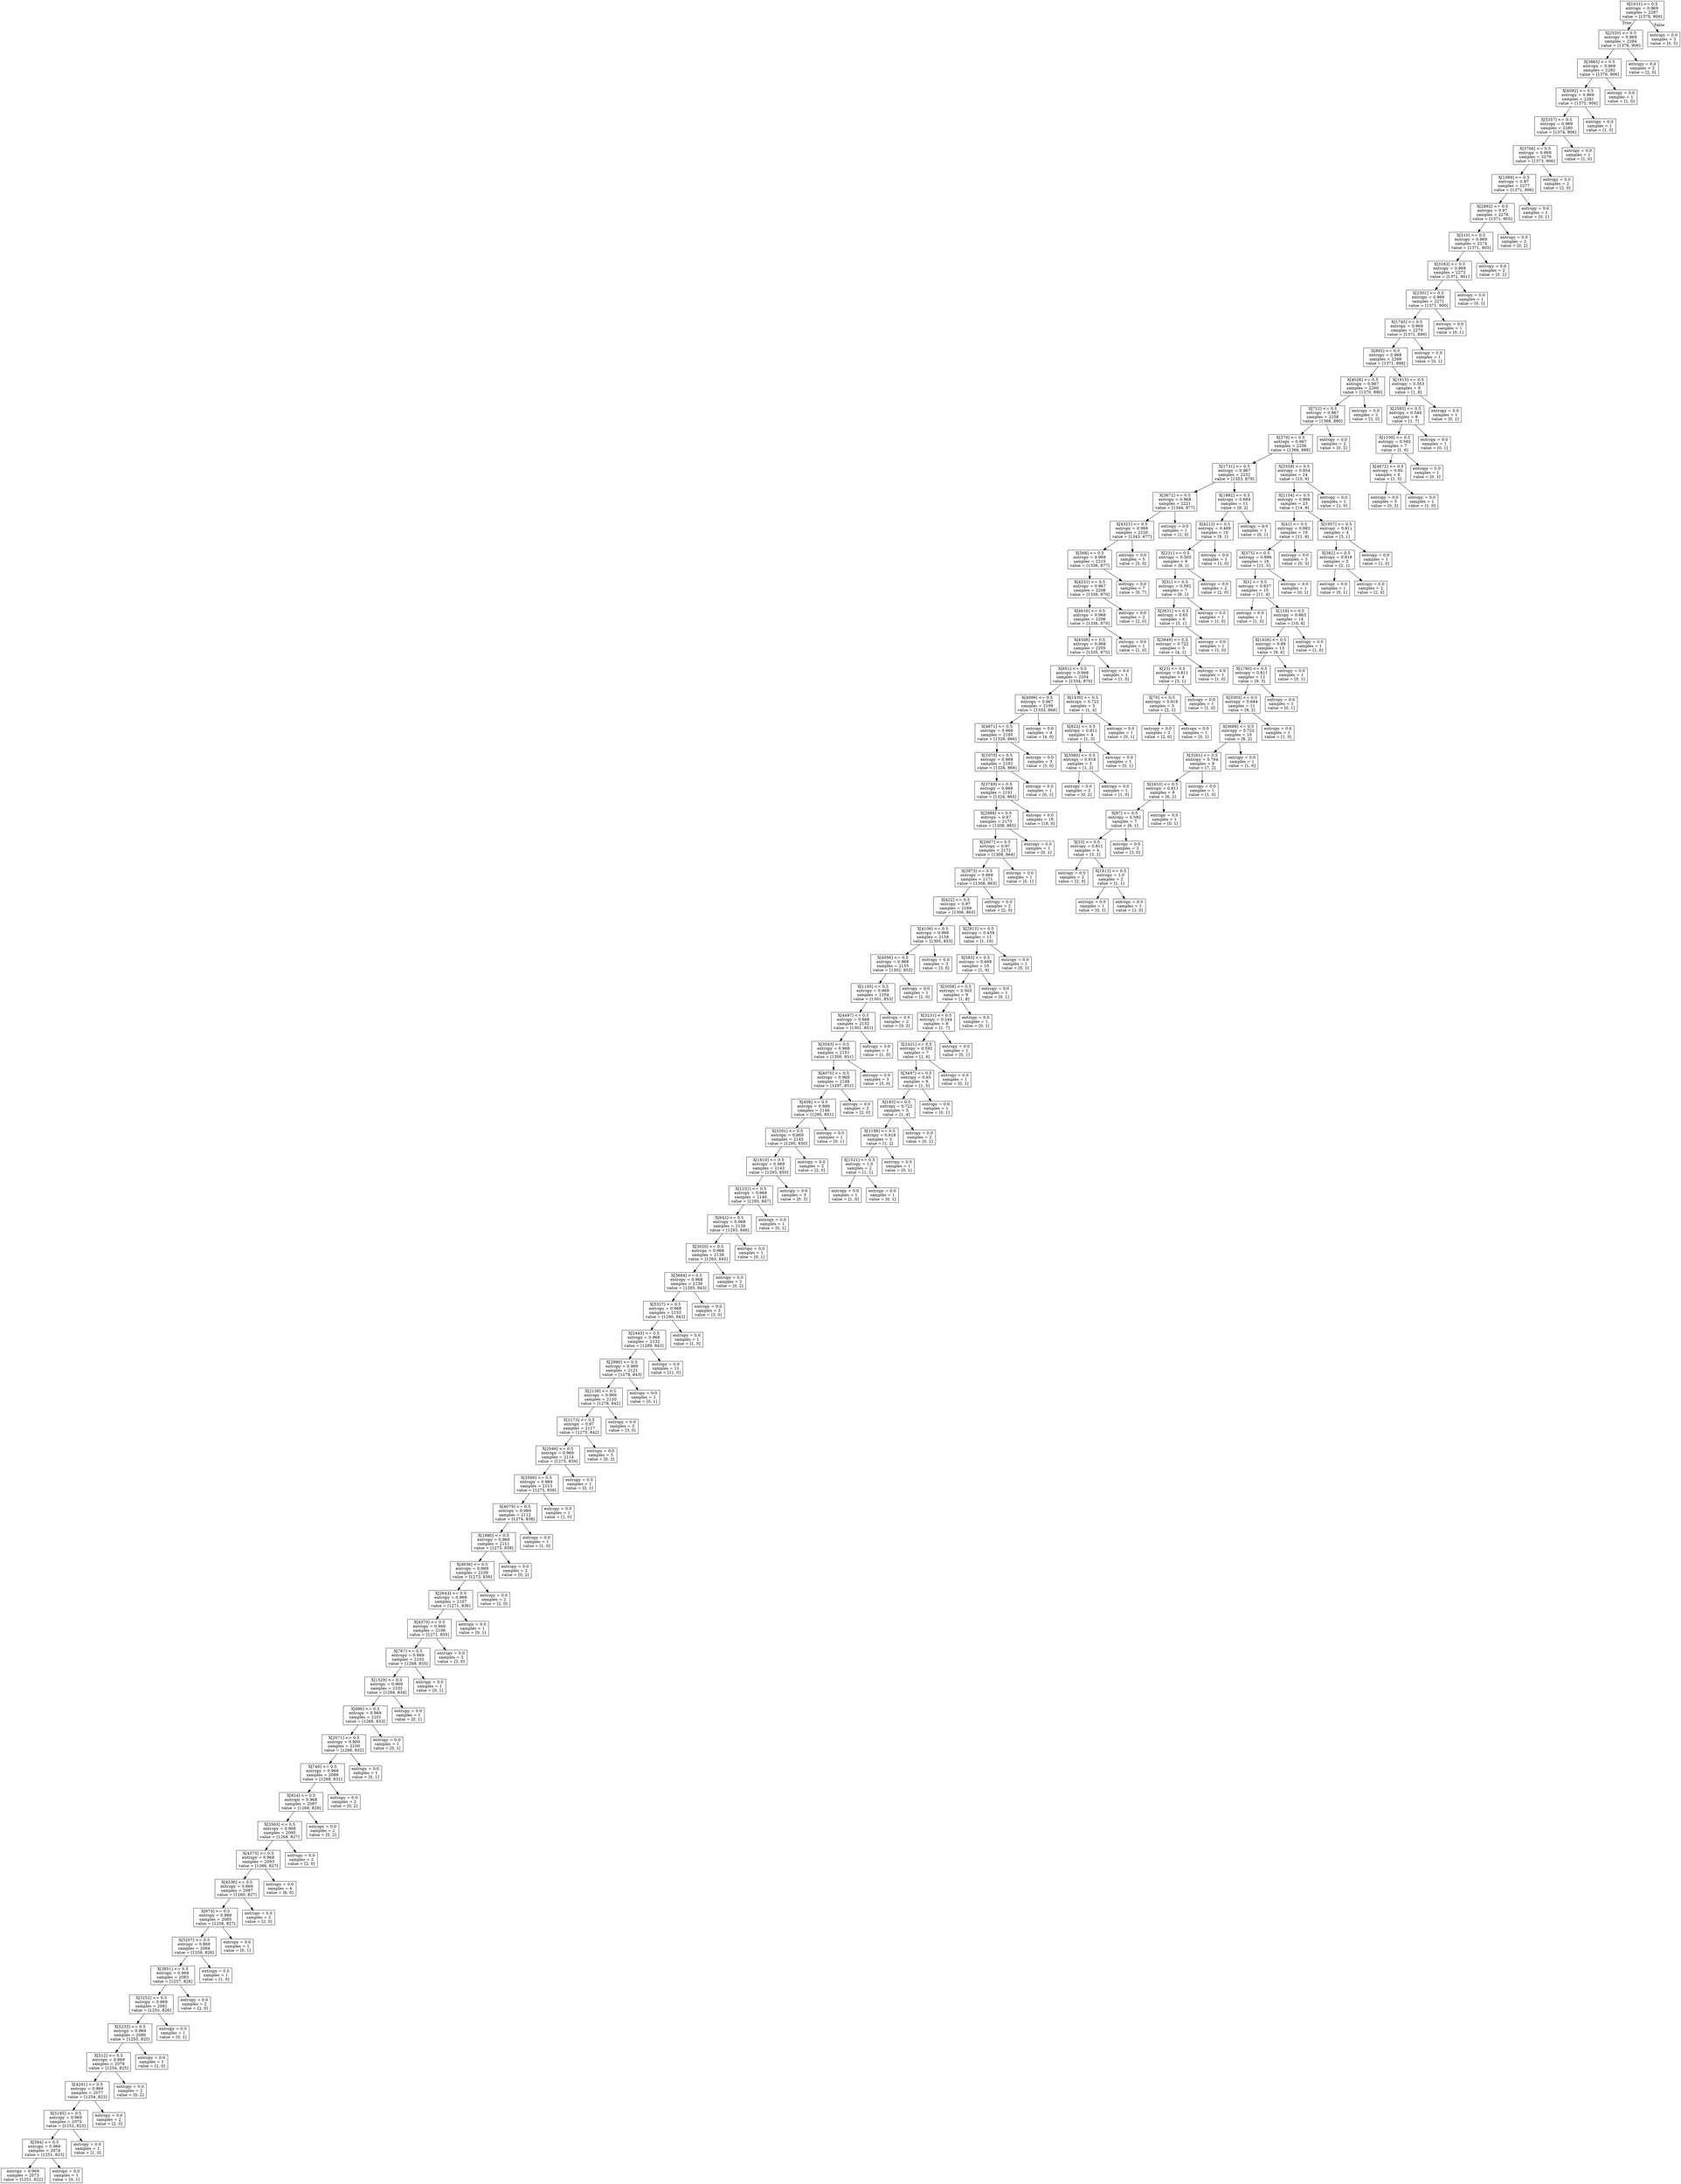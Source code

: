digraph Tree {
node [shape=box] ;
0 [label="X[1031] <= 0.5\nentropy = 0.969\nsamples = 2287\nvalue = [1378, 909]"] ;
1 [label="X[2520] <= 0.5\nentropy = 0.969\nsamples = 2284\nvalue = [1378, 906]"] ;
0 -> 1 [labeldistance=2.5, labelangle=45, headlabel="True"] ;
2 [label="X[3865] <= 0.5\nentropy = 0.969\nsamples = 2282\nvalue = [1376, 906]"] ;
1 -> 2 ;
3 [label="X[4092] <= 0.5\nentropy = 0.969\nsamples = 2281\nvalue = [1375, 906]"] ;
2 -> 3 ;
4 [label="X[5357] <= 0.5\nentropy = 0.969\nsamples = 2280\nvalue = [1374, 906]"] ;
3 -> 4 ;
5 [label="X[3766] <= 0.5\nentropy = 0.969\nsamples = 2279\nvalue = [1373, 906]"] ;
4 -> 5 ;
6 [label="X[1089] <= 0.5\nentropy = 0.97\nsamples = 2277\nvalue = [1371, 906]"] ;
5 -> 6 ;
7 [label="X[2892] <= 0.5\nentropy = 0.97\nsamples = 2276\nvalue = [1371, 905]"] ;
6 -> 7 ;
8 [label="X[510] <= 0.5\nentropy = 0.969\nsamples = 2274\nvalue = [1371, 903]"] ;
7 -> 8 ;
9 [label="X[3163] <= 0.5\nentropy = 0.969\nsamples = 2272\nvalue = [1371, 901]"] ;
8 -> 9 ;
10 [label="X[2501] <= 0.5\nentropy = 0.969\nsamples = 2271\nvalue = [1371, 900]"] ;
9 -> 10 ;
11 [label="X[1745] <= 0.5\nentropy = 0.969\nsamples = 2270\nvalue = [1371, 899]"] ;
10 -> 11 ;
12 [label="X[892] <= 0.5\nentropy = 0.968\nsamples = 2269\nvalue = [1371, 898]"] ;
11 -> 12 ;
13 [label="X[4026] <= 0.5\nentropy = 0.967\nsamples = 2260\nvalue = [1370, 890]"] ;
12 -> 13 ;
14 [label="X[722] <= 0.5\nentropy = 0.967\nsamples = 2258\nvalue = [1368, 890]"] ;
13 -> 14 ;
15 [label="X[379] <= 0.5\nentropy = 0.967\nsamples = 2256\nvalue = [1368, 888]"] ;
14 -> 15 ;
16 [label="X[1731] <= 0.5\nentropy = 0.967\nsamples = 2232\nvalue = [1353, 879]"] ;
15 -> 16 ;
17 [label="X[3672] <= 0.5\nentropy = 0.968\nsamples = 2221\nvalue = [1344, 877]"] ;
16 -> 17 ;
18 [label="X[4321] <= 0.5\nentropy = 0.968\nsamples = 2220\nvalue = [1343, 877]"] ;
17 -> 18 ;
19 [label="X[568] <= 0.5\nentropy = 0.969\nsamples = 2215\nvalue = [1338, 877]"] ;
18 -> 19 ;
20 [label="X[4531] <= 0.5\nentropy = 0.967\nsamples = 2208\nvalue = [1338, 870]"] ;
19 -> 20 ;
21 [label="X[4616] <= 0.5\nentropy = 0.968\nsamples = 2206\nvalue = [1336, 870]"] ;
20 -> 21 ;
22 [label="X[4508] <= 0.5\nentropy = 0.968\nsamples = 2205\nvalue = [1335, 870]"] ;
21 -> 22 ;
23 [label="X[651] <= 0.5\nentropy = 0.968\nsamples = 2204\nvalue = [1334, 870]"] ;
22 -> 23 ;
24 [label="X[4099] <= 0.5\nentropy = 0.967\nsamples = 2199\nvalue = [1333, 866]"] ;
23 -> 24 ;
25 [label="X[4871] <= 0.5\nentropy = 0.968\nsamples = 2195\nvalue = [1329, 866]"] ;
24 -> 25 ;
26 [label="X[1070] <= 0.5\nentropy = 0.968\nsamples = 2192\nvalue = [1326, 866]"] ;
25 -> 26 ;
27 [label="X[3749] <= 0.5\nentropy = 0.968\nsamples = 2191\nvalue = [1326, 865]"] ;
26 -> 27 ;
28 [label="X[2988] <= 0.5\nentropy = 0.97\nsamples = 2173\nvalue = [1308, 865]"] ;
27 -> 28 ;
29 [label="X[2607] <= 0.5\nentropy = 0.97\nsamples = 2172\nvalue = [1308, 864]"] ;
28 -> 29 ;
30 [label="X[3973] <= 0.5\nentropy = 0.969\nsamples = 2171\nvalue = [1308, 863]"] ;
29 -> 30 ;
31 [label="X[422] <= 0.5\nentropy = 0.97\nsamples = 2169\nvalue = [1306, 863]"] ;
30 -> 31 ;
32 [label="X[4106] <= 0.5\nentropy = 0.968\nsamples = 2158\nvalue = [1305, 853]"] ;
31 -> 32 ;
33 [label="X[4056] <= 0.5\nentropy = 0.968\nsamples = 2155\nvalue = [1302, 853]"] ;
32 -> 33 ;
34 [label="X[1105] <= 0.5\nentropy = 0.969\nsamples = 2154\nvalue = [1301, 853]"] ;
33 -> 34 ;
35 [label="X[4497] <= 0.5\nentropy = 0.968\nsamples = 2152\nvalue = [1301, 851]"] ;
34 -> 35 ;
36 [label="X[3543] <= 0.5\nentropy = 0.968\nsamples = 2151\nvalue = [1300, 851]"] ;
35 -> 36 ;
37 [label="X[4070] <= 0.5\nentropy = 0.969\nsamples = 2148\nvalue = [1297, 851]"] ;
36 -> 37 ;
38 [label="X[406] <= 0.5\nentropy = 0.969\nsamples = 2146\nvalue = [1295, 851]"] ;
37 -> 38 ;
39 [label="X[3291] <= 0.5\nentropy = 0.969\nsamples = 2145\nvalue = [1295, 850]"] ;
38 -> 39 ;
40 [label="X[1610] <= 0.5\nentropy = 0.969\nsamples = 2143\nvalue = [1293, 850]"] ;
39 -> 40 ;
41 [label="X[1231] <= 0.5\nentropy = 0.968\nsamples = 2140\nvalue = [1293, 847]"] ;
40 -> 41 ;
42 [label="X[642] <= 0.5\nentropy = 0.968\nsamples = 2139\nvalue = [1293, 846]"] ;
41 -> 42 ;
43 [label="X[3020] <= 0.5\nentropy = 0.968\nsamples = 2138\nvalue = [1293, 845]"] ;
42 -> 43 ;
44 [label="X[3684] <= 0.5\nentropy = 0.968\nsamples = 2136\nvalue = [1293, 843]"] ;
43 -> 44 ;
45 [label="X[5327] <= 0.5\nentropy = 0.968\nsamples = 2133\nvalue = [1290, 843]"] ;
44 -> 45 ;
46 [label="X[2445] <= 0.5\nentropy = 0.968\nsamples = 2132\nvalue = [1289, 843]"] ;
45 -> 46 ;
47 [label="X[2990] <= 0.5\nentropy = 0.969\nsamples = 2121\nvalue = [1278, 843]"] ;
46 -> 47 ;
48 [label="X[2138] <= 0.5\nentropy = 0.969\nsamples = 2120\nvalue = [1278, 842]"] ;
47 -> 48 ;
49 [label="X[1173] <= 0.5\nentropy = 0.97\nsamples = 2117\nvalue = [1275, 842]"] ;
48 -> 49 ;
50 [label="X[2048] <= 0.5\nentropy = 0.969\nsamples = 2114\nvalue = [1275, 839]"] ;
49 -> 50 ;
51 [label="X[3569] <= 0.5\nentropy = 0.969\nsamples = 2113\nvalue = [1275, 838]"] ;
50 -> 51 ;
52 [label="X[4079] <= 0.5\nentropy = 0.969\nsamples = 2112\nvalue = [1274, 838]"] ;
51 -> 52 ;
53 [label="X[1980] <= 0.5\nentropy = 0.969\nsamples = 2111\nvalue = [1273, 838]"] ;
52 -> 53 ;
54 [label="X[4636] <= 0.5\nentropy = 0.969\nsamples = 2109\nvalue = [1273, 836]"] ;
53 -> 54 ;
55 [label="X[2643] <= 0.5\nentropy = 0.969\nsamples = 2107\nvalue = [1271, 836]"] ;
54 -> 55 ;
56 [label="X[4370] <= 0.5\nentropy = 0.969\nsamples = 2106\nvalue = [1271, 835]"] ;
55 -> 56 ;
57 [label="X[767] <= 0.5\nentropy = 0.969\nsamples = 2103\nvalue = [1268, 835]"] ;
56 -> 57 ;
58 [label="X[1529] <= 0.5\nentropy = 0.969\nsamples = 2102\nvalue = [1268, 834]"] ;
57 -> 58 ;
59 [label="X[686] <= 0.5\nentropy = 0.969\nsamples = 2101\nvalue = [1268, 833]"] ;
58 -> 59 ;
60 [label="X[2071] <= 0.5\nentropy = 0.969\nsamples = 2100\nvalue = [1268, 832]"] ;
59 -> 60 ;
61 [label="X[749] <= 0.5\nentropy = 0.969\nsamples = 2099\nvalue = [1268, 831]"] ;
60 -> 61 ;
62 [label="X[924] <= 0.5\nentropy = 0.968\nsamples = 2097\nvalue = [1268, 829]"] ;
61 -> 62 ;
63 [label="X[3563] <= 0.5\nentropy = 0.968\nsamples = 2095\nvalue = [1268, 827]"] ;
62 -> 63 ;
64 [label="X[4373] <= 0.5\nentropy = 0.968\nsamples = 2093\nvalue = [1266, 827]"] ;
63 -> 64 ;
65 [label="X[4536] <= 0.5\nentropy = 0.969\nsamples = 2087\nvalue = [1260, 827]"] ;
64 -> 65 ;
66 [label="X[674] <= 0.5\nentropy = 0.969\nsamples = 2085\nvalue = [1258, 827]"] ;
65 -> 66 ;
67 [label="X[5207] <= 0.5\nentropy = 0.969\nsamples = 2084\nvalue = [1258, 826]"] ;
66 -> 67 ;
68 [label="X[3851] <= 0.5\nentropy = 0.969\nsamples = 2083\nvalue = [1257, 826]"] ;
67 -> 68 ;
69 [label="X[3252] <= 0.5\nentropy = 0.969\nsamples = 2081\nvalue = [1255, 826]"] ;
68 -> 69 ;
70 [label="X[5233] <= 0.5\nentropy = 0.969\nsamples = 2080\nvalue = [1255, 825]"] ;
69 -> 70 ;
71 [label="X[512] <= 0.5\nentropy = 0.969\nsamples = 2079\nvalue = [1254, 825]"] ;
70 -> 71 ;
72 [label="X[4291] <= 0.5\nentropy = 0.969\nsamples = 2077\nvalue = [1254, 823]"] ;
71 -> 72 ;
73 [label="X[5195] <= 0.5\nentropy = 0.969\nsamples = 2075\nvalue = [1252, 823]"] ;
72 -> 73 ;
74 [label="X[584] <= 0.5\nentropy = 0.969\nsamples = 2074\nvalue = [1251, 823]"] ;
73 -> 74 ;
75 [label="entropy = 0.969\nsamples = 2073\nvalue = [1251, 822]"] ;
74 -> 75 ;
76 [label="entropy = 0.0\nsamples = 1\nvalue = [0, 1]"] ;
74 -> 76 ;
77 [label="entropy = 0.0\nsamples = 1\nvalue = [1, 0]"] ;
73 -> 77 ;
78 [label="entropy = 0.0\nsamples = 2\nvalue = [2, 0]"] ;
72 -> 78 ;
79 [label="entropy = 0.0\nsamples = 2\nvalue = [0, 2]"] ;
71 -> 79 ;
80 [label="entropy = 0.0\nsamples = 1\nvalue = [1, 0]"] ;
70 -> 80 ;
81 [label="entropy = 0.0\nsamples = 1\nvalue = [0, 1]"] ;
69 -> 81 ;
82 [label="entropy = 0.0\nsamples = 2\nvalue = [2, 0]"] ;
68 -> 82 ;
83 [label="entropy = 0.0\nsamples = 1\nvalue = [1, 0]"] ;
67 -> 83 ;
84 [label="entropy = 0.0\nsamples = 1\nvalue = [0, 1]"] ;
66 -> 84 ;
85 [label="entropy = 0.0\nsamples = 2\nvalue = [2, 0]"] ;
65 -> 85 ;
86 [label="entropy = 0.0\nsamples = 6\nvalue = [6, 0]"] ;
64 -> 86 ;
87 [label="entropy = 0.0\nsamples = 2\nvalue = [2, 0]"] ;
63 -> 87 ;
88 [label="entropy = 0.0\nsamples = 2\nvalue = [0, 2]"] ;
62 -> 88 ;
89 [label="entropy = 0.0\nsamples = 2\nvalue = [0, 2]"] ;
61 -> 89 ;
90 [label="entropy = 0.0\nsamples = 1\nvalue = [0, 1]"] ;
60 -> 90 ;
91 [label="entropy = 0.0\nsamples = 1\nvalue = [0, 1]"] ;
59 -> 91 ;
92 [label="entropy = 0.0\nsamples = 1\nvalue = [0, 1]"] ;
58 -> 92 ;
93 [label="entropy = 0.0\nsamples = 1\nvalue = [0, 1]"] ;
57 -> 93 ;
94 [label="entropy = 0.0\nsamples = 3\nvalue = [3, 0]"] ;
56 -> 94 ;
95 [label="entropy = 0.0\nsamples = 1\nvalue = [0, 1]"] ;
55 -> 95 ;
96 [label="entropy = 0.0\nsamples = 2\nvalue = [2, 0]"] ;
54 -> 96 ;
97 [label="entropy = 0.0\nsamples = 2\nvalue = [0, 2]"] ;
53 -> 97 ;
98 [label="entropy = 0.0\nsamples = 1\nvalue = [1, 0]"] ;
52 -> 98 ;
99 [label="entropy = 0.0\nsamples = 1\nvalue = [1, 0]"] ;
51 -> 99 ;
100 [label="entropy = 0.0\nsamples = 1\nvalue = [0, 1]"] ;
50 -> 100 ;
101 [label="entropy = 0.0\nsamples = 3\nvalue = [0, 3]"] ;
49 -> 101 ;
102 [label="entropy = 0.0\nsamples = 3\nvalue = [3, 0]"] ;
48 -> 102 ;
103 [label="entropy = 0.0\nsamples = 1\nvalue = [0, 1]"] ;
47 -> 103 ;
104 [label="entropy = 0.0\nsamples = 11\nvalue = [11, 0]"] ;
46 -> 104 ;
105 [label="entropy = 0.0\nsamples = 1\nvalue = [1, 0]"] ;
45 -> 105 ;
106 [label="entropy = 0.0\nsamples = 3\nvalue = [3, 0]"] ;
44 -> 106 ;
107 [label="entropy = 0.0\nsamples = 2\nvalue = [0, 2]"] ;
43 -> 107 ;
108 [label="entropy = 0.0\nsamples = 1\nvalue = [0, 1]"] ;
42 -> 108 ;
109 [label="entropy = 0.0\nsamples = 1\nvalue = [0, 1]"] ;
41 -> 109 ;
110 [label="entropy = 0.0\nsamples = 3\nvalue = [0, 3]"] ;
40 -> 110 ;
111 [label="entropy = 0.0\nsamples = 2\nvalue = [2, 0]"] ;
39 -> 111 ;
112 [label="entropy = 0.0\nsamples = 1\nvalue = [0, 1]"] ;
38 -> 112 ;
113 [label="entropy = 0.0\nsamples = 2\nvalue = [2, 0]"] ;
37 -> 113 ;
114 [label="entropy = 0.0\nsamples = 3\nvalue = [3, 0]"] ;
36 -> 114 ;
115 [label="entropy = 0.0\nsamples = 1\nvalue = [1, 0]"] ;
35 -> 115 ;
116 [label="entropy = 0.0\nsamples = 2\nvalue = [0, 2]"] ;
34 -> 116 ;
117 [label="entropy = 0.0\nsamples = 1\nvalue = [1, 0]"] ;
33 -> 117 ;
118 [label="entropy = 0.0\nsamples = 3\nvalue = [3, 0]"] ;
32 -> 118 ;
119 [label="X[2915] <= 0.5\nentropy = 0.439\nsamples = 11\nvalue = [1, 10]"] ;
31 -> 119 ;
120 [label="X[583] <= 0.5\nentropy = 0.469\nsamples = 10\nvalue = [1, 9]"] ;
119 -> 120 ;
121 [label="X[3058] <= 0.5\nentropy = 0.503\nsamples = 9\nvalue = [1, 8]"] ;
120 -> 121 ;
122 [label="X[3231] <= 0.5\nentropy = 0.544\nsamples = 8\nvalue = [1, 7]"] ;
121 -> 122 ;
123 [label="X[2421] <= 0.5\nentropy = 0.592\nsamples = 7\nvalue = [1, 6]"] ;
122 -> 123 ;
124 [label="X[3497] <= 0.5\nentropy = 0.65\nsamples = 6\nvalue = [1, 5]"] ;
123 -> 124 ;
125 [label="X[183] <= 0.5\nentropy = 0.722\nsamples = 5\nvalue = [1, 4]"] ;
124 -> 125 ;
126 [label="X[1198] <= 0.5\nentropy = 0.918\nsamples = 3\nvalue = [1, 2]"] ;
125 -> 126 ;
127 [label="X[1521] <= 0.5\nentropy = 1.0\nsamples = 2\nvalue = [1, 1]"] ;
126 -> 127 ;
128 [label="entropy = 0.0\nsamples = 1\nvalue = [1, 0]"] ;
127 -> 128 ;
129 [label="entropy = 0.0\nsamples = 1\nvalue = [0, 1]"] ;
127 -> 129 ;
130 [label="entropy = 0.0\nsamples = 1\nvalue = [0, 1]"] ;
126 -> 130 ;
131 [label="entropy = 0.0\nsamples = 2\nvalue = [0, 2]"] ;
125 -> 131 ;
132 [label="entropy = 0.0\nsamples = 1\nvalue = [0, 1]"] ;
124 -> 132 ;
133 [label="entropy = 0.0\nsamples = 1\nvalue = [0, 1]"] ;
123 -> 133 ;
134 [label="entropy = 0.0\nsamples = 1\nvalue = [0, 1]"] ;
122 -> 134 ;
135 [label="entropy = 0.0\nsamples = 1\nvalue = [0, 1]"] ;
121 -> 135 ;
136 [label="entropy = 0.0\nsamples = 1\nvalue = [0, 1]"] ;
120 -> 136 ;
137 [label="entropy = 0.0\nsamples = 1\nvalue = [0, 1]"] ;
119 -> 137 ;
138 [label="entropy = 0.0\nsamples = 2\nvalue = [2, 0]"] ;
30 -> 138 ;
139 [label="entropy = 0.0\nsamples = 1\nvalue = [0, 1]"] ;
29 -> 139 ;
140 [label="entropy = 0.0\nsamples = 1\nvalue = [0, 1]"] ;
28 -> 140 ;
141 [label="entropy = 0.0\nsamples = 18\nvalue = [18, 0]"] ;
27 -> 141 ;
142 [label="entropy = 0.0\nsamples = 1\nvalue = [0, 1]"] ;
26 -> 142 ;
143 [label="entropy = 0.0\nsamples = 3\nvalue = [3, 0]"] ;
25 -> 143 ;
144 [label="entropy = 0.0\nsamples = 4\nvalue = [4, 0]"] ;
24 -> 144 ;
145 [label="X[1430] <= 0.5\nentropy = 0.722\nsamples = 5\nvalue = [1, 4]"] ;
23 -> 145 ;
146 [label="X[822] <= 0.5\nentropy = 0.811\nsamples = 4\nvalue = [1, 3]"] ;
145 -> 146 ;
147 [label="X[3560] <= 0.5\nentropy = 0.918\nsamples = 3\nvalue = [1, 2]"] ;
146 -> 147 ;
148 [label="entropy = 0.0\nsamples = 2\nvalue = [0, 2]"] ;
147 -> 148 ;
149 [label="entropy = 0.0\nsamples = 1\nvalue = [1, 0]"] ;
147 -> 149 ;
150 [label="entropy = 0.0\nsamples = 1\nvalue = [0, 1]"] ;
146 -> 150 ;
151 [label="entropy = 0.0\nsamples = 1\nvalue = [0, 1]"] ;
145 -> 151 ;
152 [label="entropy = 0.0\nsamples = 1\nvalue = [1, 0]"] ;
22 -> 152 ;
153 [label="entropy = 0.0\nsamples = 1\nvalue = [1, 0]"] ;
21 -> 153 ;
154 [label="entropy = 0.0\nsamples = 2\nvalue = [2, 0]"] ;
20 -> 154 ;
155 [label="entropy = 0.0\nsamples = 7\nvalue = [0, 7]"] ;
19 -> 155 ;
156 [label="entropy = 0.0\nsamples = 5\nvalue = [5, 0]"] ;
18 -> 156 ;
157 [label="entropy = 0.0\nsamples = 1\nvalue = [1, 0]"] ;
17 -> 157 ;
158 [label="X[1882] <= 0.5\nentropy = 0.684\nsamples = 11\nvalue = [9, 2]"] ;
16 -> 158 ;
159 [label="X[4213] <= 0.5\nentropy = 0.469\nsamples = 10\nvalue = [9, 1]"] ;
158 -> 159 ;
160 [label="X[231] <= 0.5\nentropy = 0.503\nsamples = 9\nvalue = [8, 1]"] ;
159 -> 160 ;
161 [label="X[31] <= 0.5\nentropy = 0.592\nsamples = 7\nvalue = [6, 1]"] ;
160 -> 161 ;
162 [label="X[2631] <= 0.5\nentropy = 0.65\nsamples = 6\nvalue = [5, 1]"] ;
161 -> 162 ;
163 [label="X[3849] <= 0.5\nentropy = 0.722\nsamples = 5\nvalue = [4, 1]"] ;
162 -> 163 ;
164 [label="X[23] <= 0.5\nentropy = 0.811\nsamples = 4\nvalue = [3, 1]"] ;
163 -> 164 ;
165 [label="X[70] <= 0.5\nentropy = 0.918\nsamples = 3\nvalue = [2, 1]"] ;
164 -> 165 ;
166 [label="entropy = 0.0\nsamples = 2\nvalue = [2, 0]"] ;
165 -> 166 ;
167 [label="entropy = 0.0\nsamples = 1\nvalue = [0, 1]"] ;
165 -> 167 ;
168 [label="entropy = 0.0\nsamples = 1\nvalue = [1, 0]"] ;
164 -> 168 ;
169 [label="entropy = 0.0\nsamples = 1\nvalue = [1, 0]"] ;
163 -> 169 ;
170 [label="entropy = 0.0\nsamples = 1\nvalue = [1, 0]"] ;
162 -> 170 ;
171 [label="entropy = 0.0\nsamples = 1\nvalue = [1, 0]"] ;
161 -> 171 ;
172 [label="entropy = 0.0\nsamples = 2\nvalue = [2, 0]"] ;
160 -> 172 ;
173 [label="entropy = 0.0\nsamples = 1\nvalue = [1, 0]"] ;
159 -> 173 ;
174 [label="entropy = 0.0\nsamples = 1\nvalue = [0, 1]"] ;
158 -> 174 ;
175 [label="X[5559] <= 0.5\nentropy = 0.954\nsamples = 24\nvalue = [15, 9]"] ;
15 -> 175 ;
176 [label="X[2154] <= 0.5\nentropy = 0.966\nsamples = 23\nvalue = [14, 9]"] ;
175 -> 176 ;
177 [label="X[41] <= 0.5\nentropy = 0.982\nsamples = 19\nvalue = [11, 8]"] ;
176 -> 177 ;
178 [label="X[375] <= 0.5\nentropy = 0.896\nsamples = 16\nvalue = [11, 5]"] ;
177 -> 178 ;
179 [label="X[1] <= 0.5\nentropy = 0.837\nsamples = 15\nvalue = [11, 4]"] ;
178 -> 179 ;
180 [label="entropy = 0.0\nsamples = 1\nvalue = [1, 0]"] ;
179 -> 180 ;
181 [label="X[116] <= 0.5\nentropy = 0.863\nsamples = 14\nvalue = [10, 4]"] ;
179 -> 181 ;
182 [label="X[1426] <= 0.5\nentropy = 0.89\nsamples = 13\nvalue = [9, 4]"] ;
181 -> 182 ;
183 [label="X[1780] <= 0.5\nentropy = 0.811\nsamples = 12\nvalue = [9, 3]"] ;
182 -> 183 ;
184 [label="X[3303] <= 0.5\nentropy = 0.684\nsamples = 11\nvalue = [9, 2]"] ;
183 -> 184 ;
185 [label="X[3689] <= 0.5\nentropy = 0.722\nsamples = 10\nvalue = [8, 2]"] ;
184 -> 185 ;
186 [label="X[3261] <= 0.5\nentropy = 0.764\nsamples = 9\nvalue = [7, 2]"] ;
185 -> 186 ;
187 [label="X[2453] <= 0.5\nentropy = 0.811\nsamples = 8\nvalue = [6, 2]"] ;
186 -> 187 ;
188 [label="X[87] <= 0.5\nentropy = 0.592\nsamples = 7\nvalue = [6, 1]"] ;
187 -> 188 ;
189 [label="X[23] <= 0.5\nentropy = 0.811\nsamples = 4\nvalue = [3, 1]"] ;
188 -> 189 ;
190 [label="entropy = 0.0\nsamples = 2\nvalue = [2, 0]"] ;
189 -> 190 ;
191 [label="X[1813] <= 0.5\nentropy = 1.0\nsamples = 2\nvalue = [1, 1]"] ;
189 -> 191 ;
192 [label="entropy = 0.0\nsamples = 1\nvalue = [0, 1]"] ;
191 -> 192 ;
193 [label="entropy = 0.0\nsamples = 1\nvalue = [1, 0]"] ;
191 -> 193 ;
194 [label="entropy = 0.0\nsamples = 3\nvalue = [3, 0]"] ;
188 -> 194 ;
195 [label="entropy = 0.0\nsamples = 1\nvalue = [0, 1]"] ;
187 -> 195 ;
196 [label="entropy = 0.0\nsamples = 1\nvalue = [1, 0]"] ;
186 -> 196 ;
197 [label="entropy = 0.0\nsamples = 1\nvalue = [1, 0]"] ;
185 -> 197 ;
198 [label="entropy = 0.0\nsamples = 1\nvalue = [1, 0]"] ;
184 -> 198 ;
199 [label="entropy = 0.0\nsamples = 1\nvalue = [0, 1]"] ;
183 -> 199 ;
200 [label="entropy = 0.0\nsamples = 1\nvalue = [0, 1]"] ;
182 -> 200 ;
201 [label="entropy = 0.0\nsamples = 1\nvalue = [1, 0]"] ;
181 -> 201 ;
202 [label="entropy = 0.0\nsamples = 1\nvalue = [0, 1]"] ;
178 -> 202 ;
203 [label="entropy = 0.0\nsamples = 3\nvalue = [0, 3]"] ;
177 -> 203 ;
204 [label="X[1957] <= 0.5\nentropy = 0.811\nsamples = 4\nvalue = [3, 1]"] ;
176 -> 204 ;
205 [label="X[382] <= 0.5\nentropy = 0.918\nsamples = 3\nvalue = [2, 1]"] ;
204 -> 205 ;
206 [label="entropy = 0.0\nsamples = 1\nvalue = [0, 1]"] ;
205 -> 206 ;
207 [label="entropy = 0.0\nsamples = 2\nvalue = [2, 0]"] ;
205 -> 207 ;
208 [label="entropy = 0.0\nsamples = 1\nvalue = [1, 0]"] ;
204 -> 208 ;
209 [label="entropy = 0.0\nsamples = 1\nvalue = [1, 0]"] ;
175 -> 209 ;
210 [label="entropy = 0.0\nsamples = 2\nvalue = [0, 2]"] ;
14 -> 210 ;
211 [label="entropy = 0.0\nsamples = 2\nvalue = [2, 0]"] ;
13 -> 211 ;
212 [label="X[1915] <= 0.5\nentropy = 0.503\nsamples = 9\nvalue = [1, 8]"] ;
12 -> 212 ;
213 [label="X[2595] <= 0.5\nentropy = 0.544\nsamples = 8\nvalue = [1, 7]"] ;
212 -> 213 ;
214 [label="X[1109] <= 0.5\nentropy = 0.592\nsamples = 7\nvalue = [1, 6]"] ;
213 -> 214 ;
215 [label="X[4672] <= 0.5\nentropy = 0.65\nsamples = 6\nvalue = [1, 5]"] ;
214 -> 215 ;
216 [label="entropy = 0.0\nsamples = 5\nvalue = [0, 5]"] ;
215 -> 216 ;
217 [label="entropy = 0.0\nsamples = 1\nvalue = [1, 0]"] ;
215 -> 217 ;
218 [label="entropy = 0.0\nsamples = 1\nvalue = [0, 1]"] ;
214 -> 218 ;
219 [label="entropy = 0.0\nsamples = 1\nvalue = [0, 1]"] ;
213 -> 219 ;
220 [label="entropy = 0.0\nsamples = 1\nvalue = [0, 1]"] ;
212 -> 220 ;
221 [label="entropy = 0.0\nsamples = 1\nvalue = [0, 1]"] ;
11 -> 221 ;
222 [label="entropy = 0.0\nsamples = 1\nvalue = [0, 1]"] ;
10 -> 222 ;
223 [label="entropy = 0.0\nsamples = 1\nvalue = [0, 1]"] ;
9 -> 223 ;
224 [label="entropy = 0.0\nsamples = 2\nvalue = [0, 2]"] ;
8 -> 224 ;
225 [label="entropy = 0.0\nsamples = 2\nvalue = [0, 2]"] ;
7 -> 225 ;
226 [label="entropy = 0.0\nsamples = 1\nvalue = [0, 1]"] ;
6 -> 226 ;
227 [label="entropy = 0.0\nsamples = 2\nvalue = [2, 0]"] ;
5 -> 227 ;
228 [label="entropy = 0.0\nsamples = 1\nvalue = [1, 0]"] ;
4 -> 228 ;
229 [label="entropy = 0.0\nsamples = 1\nvalue = [1, 0]"] ;
3 -> 229 ;
230 [label="entropy = 0.0\nsamples = 1\nvalue = [1, 0]"] ;
2 -> 230 ;
231 [label="entropy = 0.0\nsamples = 2\nvalue = [2, 0]"] ;
1 -> 231 ;
232 [label="entropy = 0.0\nsamples = 3\nvalue = [0, 3]"] ;
0 -> 232 [labeldistance=2.5, labelangle=-45, headlabel="False"] ;
}